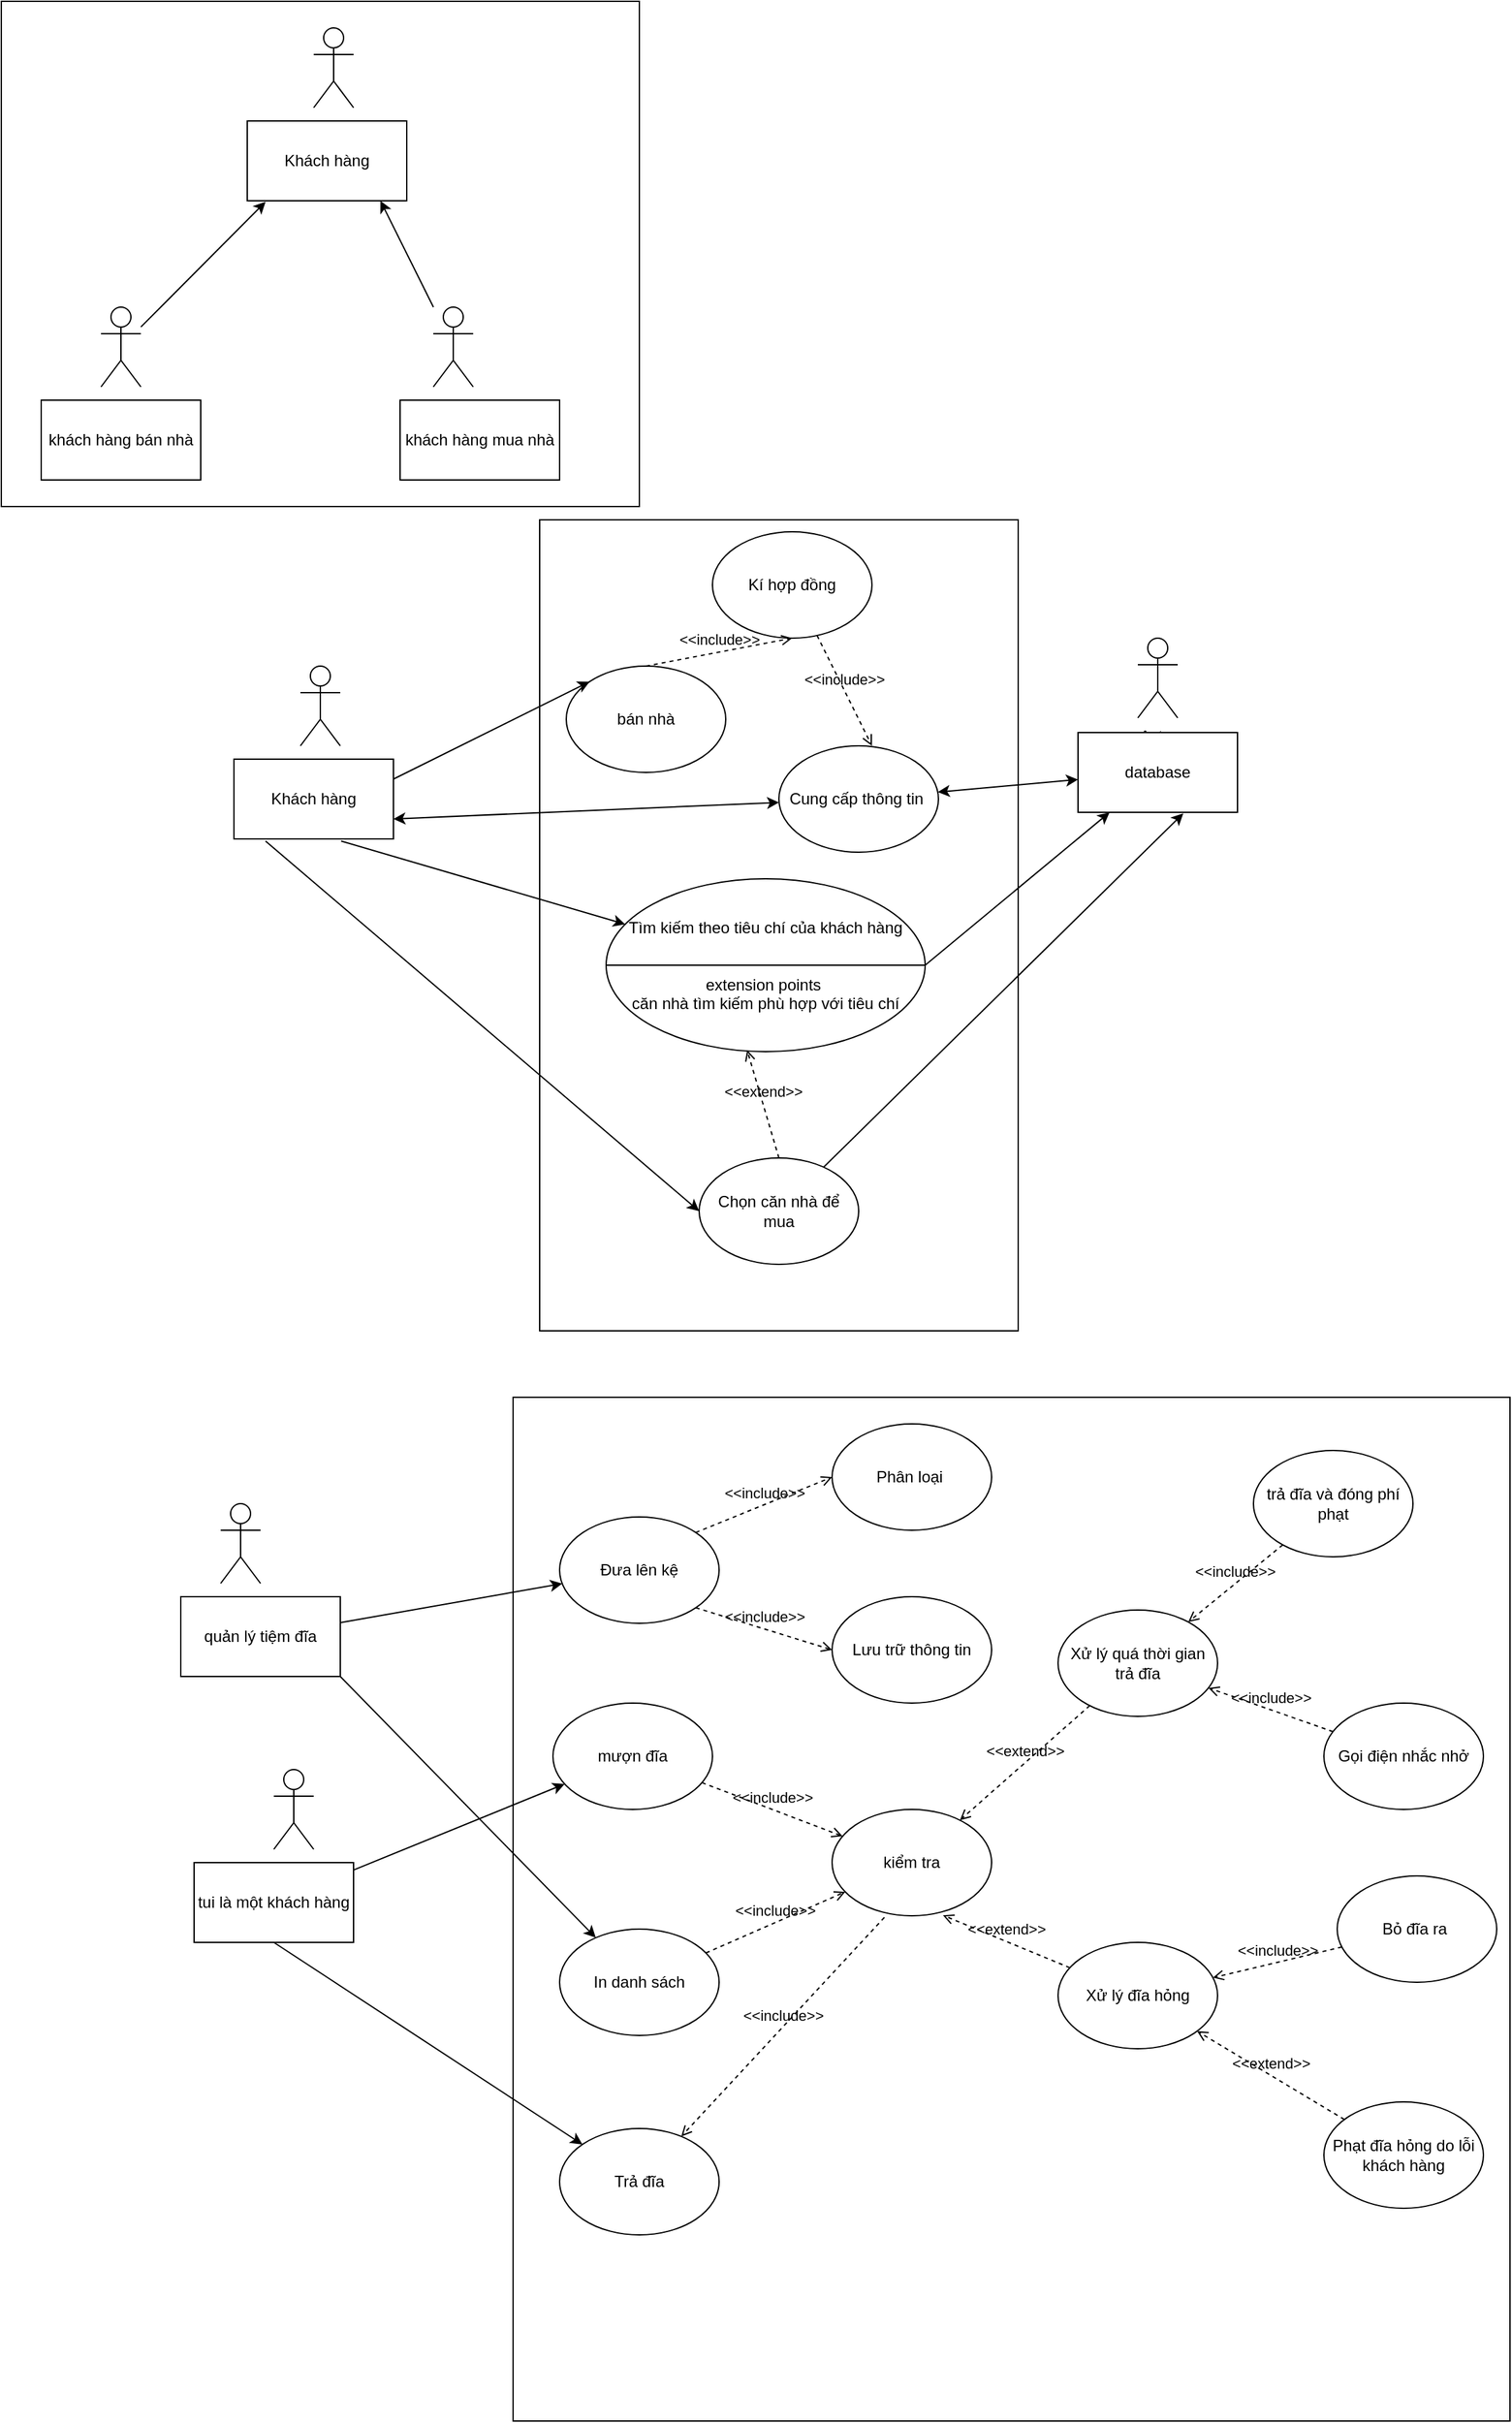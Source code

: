 <mxfile version="16.5.1" type="device"><diagram id="l-X5Tqu5zQRZ1qrRY45H" name="Trang-1"><mxGraphModel dx="1865" dy="641" grid="1" gridSize="10" guides="1" tooltips="1" connect="1" arrows="1" fold="1" page="1" pageScale="1" pageWidth="827" pageHeight="1169" math="0" shadow="0"><root><mxCell id="0"/><mxCell id="1" parent="0"/><mxCell id="0WoMqIFztLrsGl_XtHca-1" value="Actor" style="shape=umlActor;verticalLabelPosition=bottom;verticalAlign=top;html=1;outlineConnect=0;" parent="1" vertex="1"><mxGeometry x="110" y="1270" width="30" height="60" as="geometry"/></mxCell><mxCell id="0WoMqIFztLrsGl_XtHca-2" value="Actor" style="shape=umlActor;verticalLabelPosition=bottom;verticalAlign=top;html=1;outlineConnect=0;" parent="1" vertex="1"><mxGeometry x="740" y="1249" width="30" height="60" as="geometry"/></mxCell><mxCell id="0WoMqIFztLrsGl_XtHca-3" value="Khách hàng" style="rounded=0;whiteSpace=wrap;html=1;" parent="1" vertex="1"><mxGeometry x="60" y="1340" width="120" height="60" as="geometry"/></mxCell><mxCell id="0WoMqIFztLrsGl_XtHca-4" value="database" style="rounded=0;whiteSpace=wrap;html=1;" parent="1" vertex="1"><mxGeometry x="695" y="1320" width="120" height="60" as="geometry"/></mxCell><mxCell id="0WoMqIFztLrsGl_XtHca-5" value="" style="rounded=0;whiteSpace=wrap;html=1;" parent="1" vertex="1"><mxGeometry x="290" y="1160" width="360" height="610" as="geometry"/></mxCell><mxCell id="0WoMqIFztLrsGl_XtHca-7" value="bán nhà" style="ellipse;whiteSpace=wrap;html=1;" parent="1" vertex="1"><mxGeometry x="310" y="1270" width="120" height="80" as="geometry"/></mxCell><mxCell id="0WoMqIFztLrsGl_XtHca-9" value="Kí hợp đồng" style="ellipse;whiteSpace=wrap;html=1;" parent="1" vertex="1"><mxGeometry x="420" y="1169" width="120" height="80" as="geometry"/></mxCell><mxCell id="0WoMqIFztLrsGl_XtHca-18" value="&amp;lt;&amp;lt;include&amp;gt;&amp;gt;" style="html=1;verticalAlign=bottom;labelBackgroundColor=none;endArrow=open;endFill=0;dashed=1;rounded=0;entryX=0.5;entryY=1;entryDx=0;entryDy=0;exitX=0.5;exitY=0;exitDx=0;exitDy=0;" parent="1" source="0WoMqIFztLrsGl_XtHca-7" target="0WoMqIFztLrsGl_XtHca-9" edge="1"><mxGeometry width="160" relative="1" as="geometry"><mxPoint x="330" y="1490" as="sourcePoint"/><mxPoint x="490" y="1490" as="targetPoint"/></mxGeometry></mxCell><mxCell id="0WoMqIFztLrsGl_XtHca-33" value="Cung cấp thông tin&amp;nbsp;" style="ellipse;whiteSpace=wrap;html=1;" parent="1" vertex="1"><mxGeometry x="470" y="1330" width="120" height="80" as="geometry"/></mxCell><mxCell id="0WoMqIFztLrsGl_XtHca-36" value="&amp;lt;&amp;lt;include&amp;gt;&amp;gt;" style="html=1;verticalAlign=bottom;labelBackgroundColor=none;endArrow=open;endFill=0;dashed=1;rounded=0;entryX=0.583;entryY=0;entryDx=0;entryDy=0;entryPerimeter=0;" parent="1" source="0WoMqIFztLrsGl_XtHca-9" target="0WoMqIFztLrsGl_XtHca-33" edge="1"><mxGeometry width="160" relative="1" as="geometry"><mxPoint x="330" y="1450" as="sourcePoint"/><mxPoint x="490" y="1450" as="targetPoint"/></mxGeometry></mxCell><mxCell id="0WoMqIFztLrsGl_XtHca-41" value="" style="endArrow=classic;html=1;rounded=0;exitX=1;exitY=0.5;exitDx=0;exitDy=0;" parent="1" source="0WoMqIFztLrsGl_XtHca-56" target="0WoMqIFztLrsGl_XtHca-4" edge="1"><mxGeometry width="50" height="50" relative="1" as="geometry"><mxPoint x="580" y="1490" as="sourcePoint"/><mxPoint x="440" y="1460" as="targetPoint"/></mxGeometry></mxCell><mxCell id="0WoMqIFztLrsGl_XtHca-42" value="" style="endArrow=classic;html=1;rounded=0;exitX=0.672;exitY=1.027;exitDx=0;exitDy=0;exitPerimeter=0;" parent="1" source="0WoMqIFztLrsGl_XtHca-3" target="0WoMqIFztLrsGl_XtHca-56" edge="1"><mxGeometry width="50" height="50" relative="1" as="geometry"><mxPoint x="390" y="1650" as="sourcePoint"/><mxPoint x="355.704" y="1533.02" as="targetPoint"/></mxGeometry></mxCell><mxCell id="_VpaXnl5ajKzjAwe97Mi-1" style="rounded=0;orthogonalLoop=1;jettySize=auto;html=1;entryX=0.66;entryY=1.013;entryDx=0;entryDy=0;entryPerimeter=0;" edge="1" parent="1" source="0WoMqIFztLrsGl_XtHca-45" target="0WoMqIFztLrsGl_XtHca-4"><mxGeometry relative="1" as="geometry"/></mxCell><mxCell id="0WoMqIFztLrsGl_XtHca-45" value="Chọn căn nhà để mua" style="ellipse;whiteSpace=wrap;html=1;" parent="1" vertex="1"><mxGeometry x="410" y="1640" width="120" height="80" as="geometry"/></mxCell><mxCell id="0WoMqIFztLrsGl_XtHca-51" value="" style="rounded=0;whiteSpace=wrap;html=1;" parent="1" vertex="1"><mxGeometry x="-115" y="770" width="480" height="380" as="geometry"/></mxCell><mxCell id="0WoMqIFztLrsGl_XtHca-24" value="Actor" style="shape=umlActor;verticalLabelPosition=bottom;verticalAlign=top;html=1;outlineConnect=0;shadow=0;" parent="1" vertex="1"><mxGeometry x="120" y="790" width="30" height="60" as="geometry"/></mxCell><mxCell id="0WoMqIFztLrsGl_XtHca-20" value="Actor" style="shape=umlActor;verticalLabelPosition=bottom;verticalAlign=top;html=1;outlineConnect=0;" parent="1" vertex="1"><mxGeometry x="-40" y="1000" width="30" height="60" as="geometry"/></mxCell><mxCell id="0WoMqIFztLrsGl_XtHca-27" value="khách hàng bán nhà" style="rounded=0;whiteSpace=wrap;html=1;" parent="1" vertex="1"><mxGeometry x="-85" y="1070" width="120" height="60" as="geometry"/></mxCell><mxCell id="0WoMqIFztLrsGl_XtHca-21" value="Actor" style="shape=umlActor;verticalLabelPosition=bottom;verticalAlign=top;html=1;outlineConnect=0;" parent="1" vertex="1"><mxGeometry x="210" y="1000" width="30" height="60" as="geometry"/></mxCell><mxCell id="0WoMqIFztLrsGl_XtHca-31" style="edgeStyle=none;rounded=0;orthogonalLoop=1;jettySize=auto;html=1;entryX=0.835;entryY=1;entryDx=0;entryDy=0;entryPerimeter=0;" parent="1" source="0WoMqIFztLrsGl_XtHca-21" target="0WoMqIFztLrsGl_XtHca-26" edge="1"><mxGeometry relative="1" as="geometry"/></mxCell><mxCell id="0WoMqIFztLrsGl_XtHca-26" value="Khách hàng" style="rounded=0;whiteSpace=wrap;html=1;" parent="1" vertex="1"><mxGeometry x="70" y="860" width="120" height="60" as="geometry"/></mxCell><mxCell id="0WoMqIFztLrsGl_XtHca-30" style="rounded=0;orthogonalLoop=1;jettySize=auto;html=1;entryX=0.115;entryY=1.013;entryDx=0;entryDy=0;entryPerimeter=0;" parent="1" source="0WoMqIFztLrsGl_XtHca-20" target="0WoMqIFztLrsGl_XtHca-26" edge="1"><mxGeometry relative="1" as="geometry"/></mxCell><mxCell id="0WoMqIFztLrsGl_XtHca-28" value="khách hàng mua nhà" style="rounded=0;whiteSpace=wrap;html=1;" parent="1" vertex="1"><mxGeometry x="185" y="1070" width="120" height="60" as="geometry"/></mxCell><mxCell id="0WoMqIFztLrsGl_XtHca-55" value="" style="endArrow=classic;html=1;rounded=0;exitX=1;exitY=0.25;exitDx=0;exitDy=0;entryX=0;entryY=0;entryDx=0;entryDy=0;" parent="1" source="0WoMqIFztLrsGl_XtHca-3" target="0WoMqIFztLrsGl_XtHca-7" edge="1"><mxGeometry width="50" height="50" relative="1" as="geometry"><mxPoint x="340" y="1540" as="sourcePoint"/><mxPoint x="390" y="1490" as="targetPoint"/></mxGeometry></mxCell><mxCell id="0WoMqIFztLrsGl_XtHca-56" value="Tìm kiếm theo tiêu chí của khách hàng&lt;br&gt;&lt;br&gt;&lt;br&gt;extension points&amp;nbsp;&lt;br&gt;căn nhà tìm kiếm phù hợp với tiêu chí" style="shape=lineEllipse;perimeter=ellipsePerimeter;whiteSpace=wrap;html=1;backgroundOutline=1;shadow=0;" parent="1" vertex="1"><mxGeometry x="340" y="1430" width="240" height="130" as="geometry"/></mxCell><mxCell id="0WoMqIFztLrsGl_XtHca-60" value="" style="endArrow=classic;startArrow=classic;html=1;rounded=0;exitX=1;exitY=0.75;exitDx=0;exitDy=0;" parent="1" source="0WoMqIFztLrsGl_XtHca-3" target="0WoMqIFztLrsGl_XtHca-33" edge="1"><mxGeometry width="50" height="50" relative="1" as="geometry"><mxPoint x="340" y="1320" as="sourcePoint"/><mxPoint x="390" y="1270" as="targetPoint"/></mxGeometry></mxCell><mxCell id="aUpXMmrre9InevTT2Pyr-3" value="&amp;lt;&amp;lt;extend&amp;gt;&amp;gt;" style="html=1;verticalAlign=bottom;labelBackgroundColor=none;endArrow=open;endFill=0;dashed=1;rounded=0;exitX=0.5;exitY=0;exitDx=0;exitDy=0;entryX=0.442;entryY=0.991;entryDx=0;entryDy=0;entryPerimeter=0;" parent="1" source="0WoMqIFztLrsGl_XtHca-45" target="0WoMqIFztLrsGl_XtHca-56" edge="1"><mxGeometry width="160" relative="1" as="geometry"><mxPoint x="350" y="1590" as="sourcePoint"/><mxPoint x="510" y="1590" as="targetPoint"/></mxGeometry></mxCell><mxCell id="_VpaXnl5ajKzjAwe97Mi-3" value="" style="endArrow=classic;html=1;rounded=0;exitX=0.198;exitY=1.027;exitDx=0;exitDy=0;exitPerimeter=0;entryX=0;entryY=0.5;entryDx=0;entryDy=0;" edge="1" parent="1" source="0WoMqIFztLrsGl_XtHca-3" target="0WoMqIFztLrsGl_XtHca-45"><mxGeometry width="50" height="50" relative="1" as="geometry"><mxPoint x="510" y="1510" as="sourcePoint"/><mxPoint x="560" y="1460" as="targetPoint"/></mxGeometry></mxCell><mxCell id="_VpaXnl5ajKzjAwe97Mi-4" value="" style="rounded=0;whiteSpace=wrap;html=1;" vertex="1" parent="1"><mxGeometry x="270" y="1820" width="750" height="770" as="geometry"/></mxCell><mxCell id="_VpaXnl5ajKzjAwe97Mi-5" value="Đưa lên kệ" style="ellipse;whiteSpace=wrap;html=1;" vertex="1" parent="1"><mxGeometry x="305" y="1910" width="120" height="80" as="geometry"/></mxCell><mxCell id="_VpaXnl5ajKzjAwe97Mi-7" value="&amp;lt;&amp;lt;include&amp;gt;&amp;gt;" style="html=1;verticalAlign=bottom;labelBackgroundColor=none;endArrow=open;endFill=0;dashed=1;rounded=0;exitX=1;exitY=0;exitDx=0;exitDy=0;entryX=0;entryY=0.5;entryDx=0;entryDy=0;" edge="1" parent="1" source="_VpaXnl5ajKzjAwe97Mi-5" target="_VpaXnl5ajKzjAwe97Mi-8"><mxGeometry width="160" relative="1" as="geometry"><mxPoint x="450" y="2050" as="sourcePoint"/><mxPoint x="610" y="2050" as="targetPoint"/></mxGeometry></mxCell><mxCell id="_VpaXnl5ajKzjAwe97Mi-8" value="Phân loại&amp;nbsp;" style="ellipse;whiteSpace=wrap;html=1;" vertex="1" parent="1"><mxGeometry x="510" y="1840" width="120" height="80" as="geometry"/></mxCell><mxCell id="_VpaXnl5ajKzjAwe97Mi-9" value="Lưu trữ thông tin" style="ellipse;whiteSpace=wrap;html=1;" vertex="1" parent="1"><mxGeometry x="510" y="1970" width="120" height="80" as="geometry"/></mxCell><mxCell id="_VpaXnl5ajKzjAwe97Mi-10" value="&amp;lt;&amp;lt;include&amp;gt;&amp;gt;" style="html=1;verticalAlign=bottom;labelBackgroundColor=none;endArrow=open;endFill=0;dashed=1;rounded=0;exitX=1;exitY=1;exitDx=0;exitDy=0;entryX=0;entryY=0.5;entryDx=0;entryDy=0;" edge="1" parent="1" source="_VpaXnl5ajKzjAwe97Mi-5" target="_VpaXnl5ajKzjAwe97Mi-9"><mxGeometry width="160" relative="1" as="geometry"><mxPoint x="450" y="2050" as="sourcePoint"/><mxPoint x="530" y="2020" as="targetPoint"/></mxGeometry></mxCell><mxCell id="_VpaXnl5ajKzjAwe97Mi-11" value="Actor" style="shape=umlActor;verticalLabelPosition=bottom;verticalAlign=top;html=1;outlineConnect=0;" vertex="1" parent="1"><mxGeometry x="50" y="1900" width="30" height="60" as="geometry"/></mxCell><mxCell id="_VpaXnl5ajKzjAwe97Mi-13" style="edgeStyle=none;rounded=0;orthogonalLoop=1;jettySize=auto;html=1;" edge="1" parent="1" source="_VpaXnl5ajKzjAwe97Mi-12" target="_VpaXnl5ajKzjAwe97Mi-5"><mxGeometry relative="1" as="geometry"/></mxCell><mxCell id="_VpaXnl5ajKzjAwe97Mi-12" value="quản lý tiệm đĩa" style="rounded=0;whiteSpace=wrap;html=1;" vertex="1" parent="1"><mxGeometry x="20" y="1970" width="120" height="60" as="geometry"/></mxCell><mxCell id="_VpaXnl5ajKzjAwe97Mi-14" value="kiểm tra" style="ellipse;whiteSpace=wrap;html=1;" vertex="1" parent="1"><mxGeometry x="510" y="2130" width="120" height="80" as="geometry"/></mxCell><mxCell id="_VpaXnl5ajKzjAwe97Mi-15" style="edgeStyle=none;rounded=0;orthogonalLoop=1;jettySize=auto;html=1;entryX=0.5;entryY=1;entryDx=0;entryDy=0;" edge="1" parent="1" source="_VpaXnl5ajKzjAwe97Mi-12" target="_VpaXnl5ajKzjAwe97Mi-12"><mxGeometry relative="1" as="geometry"/></mxCell><mxCell id="_VpaXnl5ajKzjAwe97Mi-16" value="mượn đĩa" style="ellipse;whiteSpace=wrap;html=1;" vertex="1" parent="1"><mxGeometry x="300" y="2050" width="120" height="80" as="geometry"/></mxCell><mxCell id="_VpaXnl5ajKzjAwe97Mi-17" value="Actor" style="shape=umlActor;verticalLabelPosition=bottom;verticalAlign=top;html=1;outlineConnect=0;" vertex="1" parent="1"><mxGeometry x="90" y="2100" width="30" height="60" as="geometry"/></mxCell><mxCell id="_VpaXnl5ajKzjAwe97Mi-19" style="edgeStyle=none;rounded=0;orthogonalLoop=1;jettySize=auto;html=1;" edge="1" parent="1" source="_VpaXnl5ajKzjAwe97Mi-18" target="_VpaXnl5ajKzjAwe97Mi-16"><mxGeometry relative="1" as="geometry"/></mxCell><mxCell id="_VpaXnl5ajKzjAwe97Mi-28" style="edgeStyle=none;rounded=0;orthogonalLoop=1;jettySize=auto;html=1;exitX=1;exitY=1;exitDx=0;exitDy=0;" edge="1" parent="1" source="_VpaXnl5ajKzjAwe97Mi-12" target="_VpaXnl5ajKzjAwe97Mi-27"><mxGeometry relative="1" as="geometry"/></mxCell><mxCell id="_VpaXnl5ajKzjAwe97Mi-18" value="tui là một khách hàng" style="rounded=0;whiteSpace=wrap;html=1;" vertex="1" parent="1"><mxGeometry x="30" y="2170" width="120" height="60" as="geometry"/></mxCell><mxCell id="_VpaXnl5ajKzjAwe97Mi-20" value="&amp;lt;&amp;lt;include&amp;gt;&amp;gt;" style="html=1;verticalAlign=bottom;labelBackgroundColor=none;endArrow=open;endFill=0;dashed=1;rounded=0;" edge="1" parent="1" source="_VpaXnl5ajKzjAwe97Mi-16" target="_VpaXnl5ajKzjAwe97Mi-14"><mxGeometry width="160" relative="1" as="geometry"><mxPoint x="450" y="2050" as="sourcePoint"/><mxPoint x="610" y="2050" as="targetPoint"/></mxGeometry></mxCell><mxCell id="_VpaXnl5ajKzjAwe97Mi-22" value="Xử lý quá thời gian trả đĩa" style="ellipse;whiteSpace=wrap;html=1;" vertex="1" parent="1"><mxGeometry x="680" y="1980" width="120" height="80" as="geometry"/></mxCell><mxCell id="_VpaXnl5ajKzjAwe97Mi-24" value="&amp;lt;&amp;lt;extend&amp;gt;&amp;gt;" style="html=1;verticalAlign=bottom;labelBackgroundColor=none;endArrow=open;endFill=0;dashed=1;rounded=0;" edge="1" parent="1" source="_VpaXnl5ajKzjAwe97Mi-22" target="_VpaXnl5ajKzjAwe97Mi-14"><mxGeometry width="160" relative="1" as="geometry"><mxPoint x="450" y="2040" as="sourcePoint"/><mxPoint x="610" y="2040" as="targetPoint"/></mxGeometry></mxCell><mxCell id="_VpaXnl5ajKzjAwe97Mi-25" value="trả đĩa và đóng phí phạt" style="ellipse;whiteSpace=wrap;html=1;" vertex="1" parent="1"><mxGeometry x="827" y="1860" width="120" height="80" as="geometry"/></mxCell><mxCell id="_VpaXnl5ajKzjAwe97Mi-26" value="&amp;lt;&amp;lt;include&amp;gt;&amp;gt;" style="html=1;verticalAlign=bottom;labelBackgroundColor=none;endArrow=open;endFill=0;dashed=1;rounded=0;" edge="1" parent="1" source="_VpaXnl5ajKzjAwe97Mi-25" target="_VpaXnl5ajKzjAwe97Mi-22"><mxGeometry width="160" relative="1" as="geometry"><mxPoint x="450" y="2030" as="sourcePoint"/><mxPoint x="610" y="2030" as="targetPoint"/></mxGeometry></mxCell><mxCell id="_VpaXnl5ajKzjAwe97Mi-27" value="In danh sách" style="ellipse;whiteSpace=wrap;html=1;" vertex="1" parent="1"><mxGeometry x="305" y="2220" width="120" height="80" as="geometry"/></mxCell><mxCell id="_VpaXnl5ajKzjAwe97Mi-29" value="&amp;lt;&amp;lt;include&amp;gt;&amp;gt;" style="html=1;verticalAlign=bottom;labelBackgroundColor=none;endArrow=open;endFill=0;dashed=1;rounded=0;" edge="1" parent="1" source="_VpaXnl5ajKzjAwe97Mi-27" target="_VpaXnl5ajKzjAwe97Mi-14"><mxGeometry width="160" relative="1" as="geometry"><mxPoint x="450" y="2170" as="sourcePoint"/><mxPoint x="610" y="2170" as="targetPoint"/></mxGeometry></mxCell><mxCell id="_VpaXnl5ajKzjAwe97Mi-31" value="Gọi điện nhắc nhở" style="ellipse;whiteSpace=wrap;html=1;" vertex="1" parent="1"><mxGeometry x="880" y="2050" width="120" height="80" as="geometry"/></mxCell><mxCell id="_VpaXnl5ajKzjAwe97Mi-32" value="&amp;lt;&amp;lt;include&amp;gt;&amp;gt;" style="html=1;verticalAlign=bottom;labelBackgroundColor=none;endArrow=open;endFill=0;dashed=1;rounded=0;" edge="1" parent="1" source="_VpaXnl5ajKzjAwe97Mi-31" target="_VpaXnl5ajKzjAwe97Mi-22"><mxGeometry width="160" relative="1" as="geometry"><mxPoint x="859.053" y="1940.984" as="sourcePoint"/><mxPoint x="787.952" y="1999.019" as="targetPoint"/></mxGeometry></mxCell><mxCell id="_VpaXnl5ajKzjAwe97Mi-33" value="Trả đĩa" style="ellipse;whiteSpace=wrap;html=1;" vertex="1" parent="1"><mxGeometry x="305" y="2370" width="120" height="80" as="geometry"/></mxCell><mxCell id="_VpaXnl5ajKzjAwe97Mi-34" value="" style="endArrow=classic;html=1;rounded=0;exitX=0.5;exitY=1;exitDx=0;exitDy=0;" edge="1" parent="1" source="_VpaXnl5ajKzjAwe97Mi-18" target="_VpaXnl5ajKzjAwe97Mi-33"><mxGeometry width="50" height="50" relative="1" as="geometry"><mxPoint x="510" y="2200" as="sourcePoint"/><mxPoint x="560" y="2150" as="targetPoint"/></mxGeometry></mxCell><mxCell id="_VpaXnl5ajKzjAwe97Mi-36" value="&amp;lt;&amp;lt;include&amp;gt;&amp;gt;" style="html=1;verticalAlign=bottom;labelBackgroundColor=none;endArrow=open;endFill=0;dashed=1;rounded=0;exitX=0.328;exitY=1.015;exitDx=0;exitDy=0;exitPerimeter=0;" edge="1" parent="1" source="_VpaXnl5ajKzjAwe97Mi-14" target="_VpaXnl5ajKzjAwe97Mi-33"><mxGeometry width="160" relative="1" as="geometry"><mxPoint x="450" y="2170" as="sourcePoint"/><mxPoint x="610" y="2170" as="targetPoint"/></mxGeometry></mxCell><mxCell id="_VpaXnl5ajKzjAwe97Mi-37" value="Xử lý đĩa hỏng" style="ellipse;whiteSpace=wrap;html=1;" vertex="1" parent="1"><mxGeometry x="680" y="2230" width="120" height="80" as="geometry"/></mxCell><mxCell id="_VpaXnl5ajKzjAwe97Mi-38" value="&amp;lt;&amp;lt;extend&amp;gt;&amp;gt;" style="html=1;verticalAlign=bottom;labelBackgroundColor=none;endArrow=open;endFill=0;dashed=1;rounded=0;entryX=0.695;entryY=0.995;entryDx=0;entryDy=0;entryPerimeter=0;" edge="1" parent="1" source="_VpaXnl5ajKzjAwe97Mi-37" target="_VpaXnl5ajKzjAwe97Mi-14"><mxGeometry width="160" relative="1" as="geometry"><mxPoint x="450" y="2170" as="sourcePoint"/><mxPoint x="610" y="2170" as="targetPoint"/></mxGeometry></mxCell><mxCell id="_VpaXnl5ajKzjAwe97Mi-39" value="Phạt đĩa hỏng do lỗi khách hàng" style="ellipse;whiteSpace=wrap;html=1;" vertex="1" parent="1"><mxGeometry x="880" y="2350" width="120" height="80" as="geometry"/></mxCell><mxCell id="_VpaXnl5ajKzjAwe97Mi-40" value="&amp;lt;&amp;lt;extend&amp;gt;&amp;gt;" style="html=1;verticalAlign=bottom;labelBackgroundColor=none;endArrow=open;endFill=0;dashed=1;rounded=0;" edge="1" parent="1" source="_VpaXnl5ajKzjAwe97Mi-39" target="_VpaXnl5ajKzjAwe97Mi-37"><mxGeometry width="160" relative="1" as="geometry"><mxPoint x="450" y="2170" as="sourcePoint"/><mxPoint x="610" y="2170" as="targetPoint"/></mxGeometry></mxCell><mxCell id="_VpaXnl5ajKzjAwe97Mi-41" value="Bỏ đĩa ra&amp;nbsp;" style="ellipse;whiteSpace=wrap;html=1;" vertex="1" parent="1"><mxGeometry x="890" y="2180" width="120" height="80" as="geometry"/></mxCell><mxCell id="_VpaXnl5ajKzjAwe97Mi-42" value="&amp;lt;&amp;lt;include&amp;gt;&amp;gt;" style="html=1;verticalAlign=bottom;labelBackgroundColor=none;endArrow=open;endFill=0;dashed=1;rounded=0;" edge="1" parent="1" source="_VpaXnl5ajKzjAwe97Mi-41" target="_VpaXnl5ajKzjAwe97Mi-37"><mxGeometry width="160" relative="1" as="geometry"><mxPoint x="450" y="2170" as="sourcePoint"/><mxPoint x="840" y="2200" as="targetPoint"/></mxGeometry></mxCell><mxCell id="_VpaXnl5ajKzjAwe97Mi-44" value="" style="endArrow=classic;startArrow=classic;html=1;rounded=0;" edge="1" parent="1" source="0WoMqIFztLrsGl_XtHca-33" target="0WoMqIFztLrsGl_XtHca-4"><mxGeometry width="50" height="50" relative="1" as="geometry"><mxPoint x="510" y="1460" as="sourcePoint"/><mxPoint x="560" y="1410" as="targetPoint"/></mxGeometry></mxCell></root></mxGraphModel></diagram></mxfile>